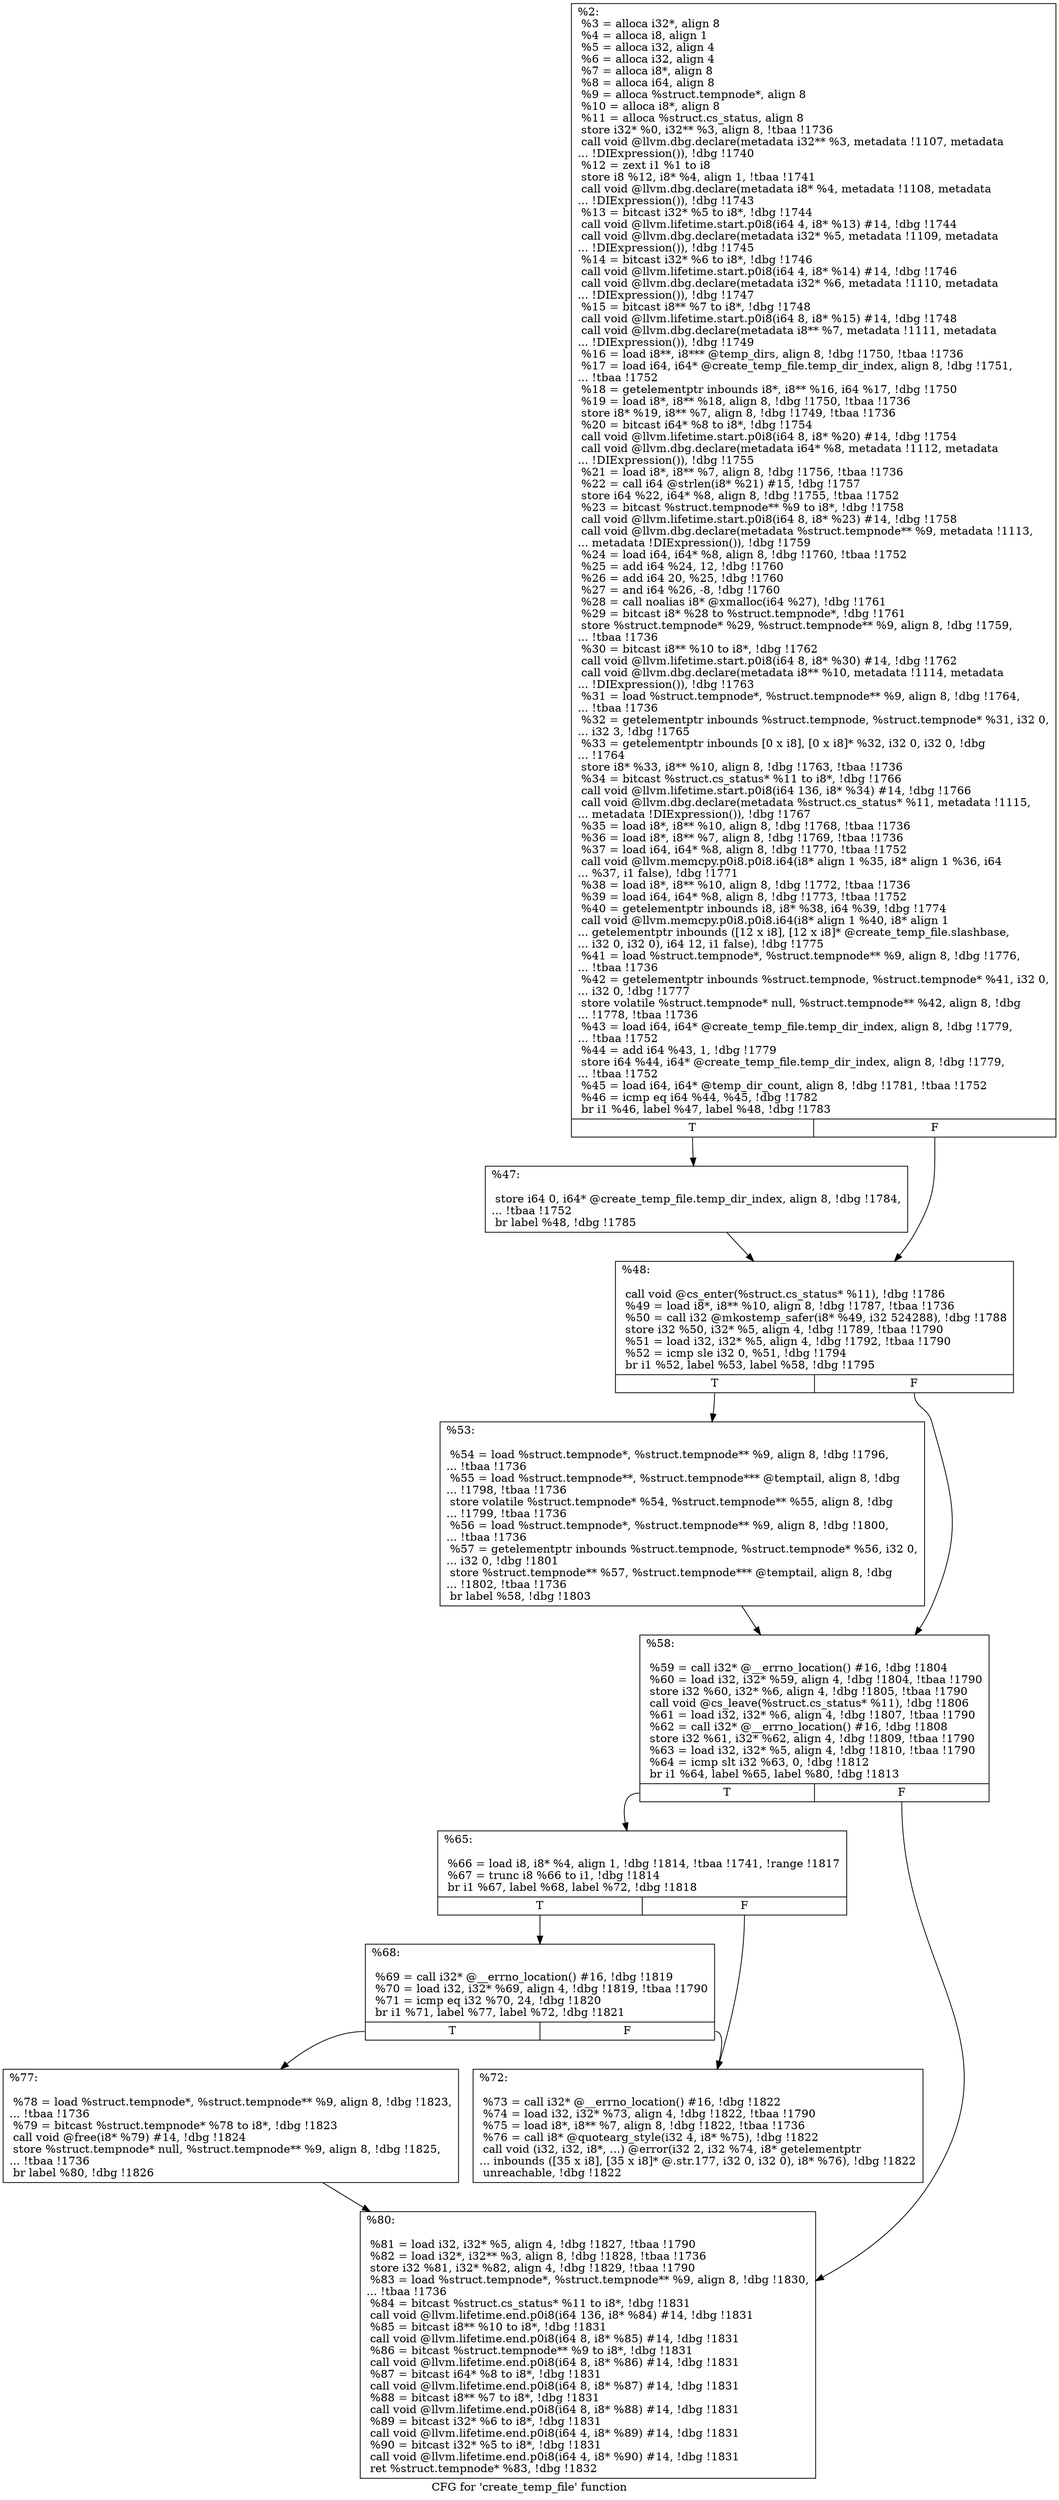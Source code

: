 digraph "CFG for 'create_temp_file' function" {
	label="CFG for 'create_temp_file' function";

	Node0x1fd38c0 [shape=record,label="{%2:\l  %3 = alloca i32*, align 8\l  %4 = alloca i8, align 1\l  %5 = alloca i32, align 4\l  %6 = alloca i32, align 4\l  %7 = alloca i8*, align 8\l  %8 = alloca i64, align 8\l  %9 = alloca %struct.tempnode*, align 8\l  %10 = alloca i8*, align 8\l  %11 = alloca %struct.cs_status, align 8\l  store i32* %0, i32** %3, align 8, !tbaa !1736\l  call void @llvm.dbg.declare(metadata i32** %3, metadata !1107, metadata\l... !DIExpression()), !dbg !1740\l  %12 = zext i1 %1 to i8\l  store i8 %12, i8* %4, align 1, !tbaa !1741\l  call void @llvm.dbg.declare(metadata i8* %4, metadata !1108, metadata\l... !DIExpression()), !dbg !1743\l  %13 = bitcast i32* %5 to i8*, !dbg !1744\l  call void @llvm.lifetime.start.p0i8(i64 4, i8* %13) #14, !dbg !1744\l  call void @llvm.dbg.declare(metadata i32* %5, metadata !1109, metadata\l... !DIExpression()), !dbg !1745\l  %14 = bitcast i32* %6 to i8*, !dbg !1746\l  call void @llvm.lifetime.start.p0i8(i64 4, i8* %14) #14, !dbg !1746\l  call void @llvm.dbg.declare(metadata i32* %6, metadata !1110, metadata\l... !DIExpression()), !dbg !1747\l  %15 = bitcast i8** %7 to i8*, !dbg !1748\l  call void @llvm.lifetime.start.p0i8(i64 8, i8* %15) #14, !dbg !1748\l  call void @llvm.dbg.declare(metadata i8** %7, metadata !1111, metadata\l... !DIExpression()), !dbg !1749\l  %16 = load i8**, i8*** @temp_dirs, align 8, !dbg !1750, !tbaa !1736\l  %17 = load i64, i64* @create_temp_file.temp_dir_index, align 8, !dbg !1751,\l... !tbaa !1752\l  %18 = getelementptr inbounds i8*, i8** %16, i64 %17, !dbg !1750\l  %19 = load i8*, i8** %18, align 8, !dbg !1750, !tbaa !1736\l  store i8* %19, i8** %7, align 8, !dbg !1749, !tbaa !1736\l  %20 = bitcast i64* %8 to i8*, !dbg !1754\l  call void @llvm.lifetime.start.p0i8(i64 8, i8* %20) #14, !dbg !1754\l  call void @llvm.dbg.declare(metadata i64* %8, metadata !1112, metadata\l... !DIExpression()), !dbg !1755\l  %21 = load i8*, i8** %7, align 8, !dbg !1756, !tbaa !1736\l  %22 = call i64 @strlen(i8* %21) #15, !dbg !1757\l  store i64 %22, i64* %8, align 8, !dbg !1755, !tbaa !1752\l  %23 = bitcast %struct.tempnode** %9 to i8*, !dbg !1758\l  call void @llvm.lifetime.start.p0i8(i64 8, i8* %23) #14, !dbg !1758\l  call void @llvm.dbg.declare(metadata %struct.tempnode** %9, metadata !1113,\l... metadata !DIExpression()), !dbg !1759\l  %24 = load i64, i64* %8, align 8, !dbg !1760, !tbaa !1752\l  %25 = add i64 %24, 12, !dbg !1760\l  %26 = add i64 20, %25, !dbg !1760\l  %27 = and i64 %26, -8, !dbg !1760\l  %28 = call noalias i8* @xmalloc(i64 %27), !dbg !1761\l  %29 = bitcast i8* %28 to %struct.tempnode*, !dbg !1761\l  store %struct.tempnode* %29, %struct.tempnode** %9, align 8, !dbg !1759,\l... !tbaa !1736\l  %30 = bitcast i8** %10 to i8*, !dbg !1762\l  call void @llvm.lifetime.start.p0i8(i64 8, i8* %30) #14, !dbg !1762\l  call void @llvm.dbg.declare(metadata i8** %10, metadata !1114, metadata\l... !DIExpression()), !dbg !1763\l  %31 = load %struct.tempnode*, %struct.tempnode** %9, align 8, !dbg !1764,\l... !tbaa !1736\l  %32 = getelementptr inbounds %struct.tempnode, %struct.tempnode* %31, i32 0,\l... i32 3, !dbg !1765\l  %33 = getelementptr inbounds [0 x i8], [0 x i8]* %32, i32 0, i32 0, !dbg\l... !1764\l  store i8* %33, i8** %10, align 8, !dbg !1763, !tbaa !1736\l  %34 = bitcast %struct.cs_status* %11 to i8*, !dbg !1766\l  call void @llvm.lifetime.start.p0i8(i64 136, i8* %34) #14, !dbg !1766\l  call void @llvm.dbg.declare(metadata %struct.cs_status* %11, metadata !1115,\l... metadata !DIExpression()), !dbg !1767\l  %35 = load i8*, i8** %10, align 8, !dbg !1768, !tbaa !1736\l  %36 = load i8*, i8** %7, align 8, !dbg !1769, !tbaa !1736\l  %37 = load i64, i64* %8, align 8, !dbg !1770, !tbaa !1752\l  call void @llvm.memcpy.p0i8.p0i8.i64(i8* align 1 %35, i8* align 1 %36, i64\l... %37, i1 false), !dbg !1771\l  %38 = load i8*, i8** %10, align 8, !dbg !1772, !tbaa !1736\l  %39 = load i64, i64* %8, align 8, !dbg !1773, !tbaa !1752\l  %40 = getelementptr inbounds i8, i8* %38, i64 %39, !dbg !1774\l  call void @llvm.memcpy.p0i8.p0i8.i64(i8* align 1 %40, i8* align 1\l... getelementptr inbounds ([12 x i8], [12 x i8]* @create_temp_file.slashbase,\l... i32 0, i32 0), i64 12, i1 false), !dbg !1775\l  %41 = load %struct.tempnode*, %struct.tempnode** %9, align 8, !dbg !1776,\l... !tbaa !1736\l  %42 = getelementptr inbounds %struct.tempnode, %struct.tempnode* %41, i32 0,\l... i32 0, !dbg !1777\l  store volatile %struct.tempnode* null, %struct.tempnode** %42, align 8, !dbg\l... !1778, !tbaa !1736\l  %43 = load i64, i64* @create_temp_file.temp_dir_index, align 8, !dbg !1779,\l... !tbaa !1752\l  %44 = add i64 %43, 1, !dbg !1779\l  store i64 %44, i64* @create_temp_file.temp_dir_index, align 8, !dbg !1779,\l... !tbaa !1752\l  %45 = load i64, i64* @temp_dir_count, align 8, !dbg !1781, !tbaa !1752\l  %46 = icmp eq i64 %44, %45, !dbg !1782\l  br i1 %46, label %47, label %48, !dbg !1783\l|{<s0>T|<s1>F}}"];
	Node0x1fd38c0:s0 -> Node0x1fd82e0;
	Node0x1fd38c0:s1 -> Node0x1fd8330;
	Node0x1fd82e0 [shape=record,label="{%47:\l\l  store i64 0, i64* @create_temp_file.temp_dir_index, align 8, !dbg !1784,\l... !tbaa !1752\l  br label %48, !dbg !1785\l}"];
	Node0x1fd82e0 -> Node0x1fd8330;
	Node0x1fd8330 [shape=record,label="{%48:\l\l  call void @cs_enter(%struct.cs_status* %11), !dbg !1786\l  %49 = load i8*, i8** %10, align 8, !dbg !1787, !tbaa !1736\l  %50 = call i32 @mkostemp_safer(i8* %49, i32 524288), !dbg !1788\l  store i32 %50, i32* %5, align 4, !dbg !1789, !tbaa !1790\l  %51 = load i32, i32* %5, align 4, !dbg !1792, !tbaa !1790\l  %52 = icmp sle i32 0, %51, !dbg !1794\l  br i1 %52, label %53, label %58, !dbg !1795\l|{<s0>T|<s1>F}}"];
	Node0x1fd8330:s0 -> Node0x1fd8380;
	Node0x1fd8330:s1 -> Node0x1fd83d0;
	Node0x1fd8380 [shape=record,label="{%53:\l\l  %54 = load %struct.tempnode*, %struct.tempnode** %9, align 8, !dbg !1796,\l... !tbaa !1736\l  %55 = load %struct.tempnode**, %struct.tempnode*** @temptail, align 8, !dbg\l... !1798, !tbaa !1736\l  store volatile %struct.tempnode* %54, %struct.tempnode** %55, align 8, !dbg\l... !1799, !tbaa !1736\l  %56 = load %struct.tempnode*, %struct.tempnode** %9, align 8, !dbg !1800,\l... !tbaa !1736\l  %57 = getelementptr inbounds %struct.tempnode, %struct.tempnode* %56, i32 0,\l... i32 0, !dbg !1801\l  store %struct.tempnode** %57, %struct.tempnode*** @temptail, align 8, !dbg\l... !1802, !tbaa !1736\l  br label %58, !dbg !1803\l}"];
	Node0x1fd8380 -> Node0x1fd83d0;
	Node0x1fd83d0 [shape=record,label="{%58:\l\l  %59 = call i32* @__errno_location() #16, !dbg !1804\l  %60 = load i32, i32* %59, align 4, !dbg !1804, !tbaa !1790\l  store i32 %60, i32* %6, align 4, !dbg !1805, !tbaa !1790\l  call void @cs_leave(%struct.cs_status* %11), !dbg !1806\l  %61 = load i32, i32* %6, align 4, !dbg !1807, !tbaa !1790\l  %62 = call i32* @__errno_location() #16, !dbg !1808\l  store i32 %61, i32* %62, align 4, !dbg !1809, !tbaa !1790\l  %63 = load i32, i32* %5, align 4, !dbg !1810, !tbaa !1790\l  %64 = icmp slt i32 %63, 0, !dbg !1812\l  br i1 %64, label %65, label %80, !dbg !1813\l|{<s0>T|<s1>F}}"];
	Node0x1fd83d0:s0 -> Node0x1fd8420;
	Node0x1fd83d0:s1 -> Node0x1fd8560;
	Node0x1fd8420 [shape=record,label="{%65:\l\l  %66 = load i8, i8* %4, align 1, !dbg !1814, !tbaa !1741, !range !1817\l  %67 = trunc i8 %66 to i1, !dbg !1814\l  br i1 %67, label %68, label %72, !dbg !1818\l|{<s0>T|<s1>F}}"];
	Node0x1fd8420:s0 -> Node0x1fd8470;
	Node0x1fd8420:s1 -> Node0x1fd84c0;
	Node0x1fd8470 [shape=record,label="{%68:\l\l  %69 = call i32* @__errno_location() #16, !dbg !1819\l  %70 = load i32, i32* %69, align 4, !dbg !1819, !tbaa !1790\l  %71 = icmp eq i32 %70, 24, !dbg !1820\l  br i1 %71, label %77, label %72, !dbg !1821\l|{<s0>T|<s1>F}}"];
	Node0x1fd8470:s0 -> Node0x1fd8510;
	Node0x1fd8470:s1 -> Node0x1fd84c0;
	Node0x1fd84c0 [shape=record,label="{%72:\l\l  %73 = call i32* @__errno_location() #16, !dbg !1822\l  %74 = load i32, i32* %73, align 4, !dbg !1822, !tbaa !1790\l  %75 = load i8*, i8** %7, align 8, !dbg !1822, !tbaa !1736\l  %76 = call i8* @quotearg_style(i32 4, i8* %75), !dbg !1822\l  call void (i32, i32, i8*, ...) @error(i32 2, i32 %74, i8* getelementptr\l... inbounds ([35 x i8], [35 x i8]* @.str.177, i32 0, i32 0), i8* %76), !dbg !1822\l  unreachable, !dbg !1822\l}"];
	Node0x1fd8510 [shape=record,label="{%77:\l\l  %78 = load %struct.tempnode*, %struct.tempnode** %9, align 8, !dbg !1823,\l... !tbaa !1736\l  %79 = bitcast %struct.tempnode* %78 to i8*, !dbg !1823\l  call void @free(i8* %79) #14, !dbg !1824\l  store %struct.tempnode* null, %struct.tempnode** %9, align 8, !dbg !1825,\l... !tbaa !1736\l  br label %80, !dbg !1826\l}"];
	Node0x1fd8510 -> Node0x1fd8560;
	Node0x1fd8560 [shape=record,label="{%80:\l\l  %81 = load i32, i32* %5, align 4, !dbg !1827, !tbaa !1790\l  %82 = load i32*, i32** %3, align 8, !dbg !1828, !tbaa !1736\l  store i32 %81, i32* %82, align 4, !dbg !1829, !tbaa !1790\l  %83 = load %struct.tempnode*, %struct.tempnode** %9, align 8, !dbg !1830,\l... !tbaa !1736\l  %84 = bitcast %struct.cs_status* %11 to i8*, !dbg !1831\l  call void @llvm.lifetime.end.p0i8(i64 136, i8* %84) #14, !dbg !1831\l  %85 = bitcast i8** %10 to i8*, !dbg !1831\l  call void @llvm.lifetime.end.p0i8(i64 8, i8* %85) #14, !dbg !1831\l  %86 = bitcast %struct.tempnode** %9 to i8*, !dbg !1831\l  call void @llvm.lifetime.end.p0i8(i64 8, i8* %86) #14, !dbg !1831\l  %87 = bitcast i64* %8 to i8*, !dbg !1831\l  call void @llvm.lifetime.end.p0i8(i64 8, i8* %87) #14, !dbg !1831\l  %88 = bitcast i8** %7 to i8*, !dbg !1831\l  call void @llvm.lifetime.end.p0i8(i64 8, i8* %88) #14, !dbg !1831\l  %89 = bitcast i32* %6 to i8*, !dbg !1831\l  call void @llvm.lifetime.end.p0i8(i64 4, i8* %89) #14, !dbg !1831\l  %90 = bitcast i32* %5 to i8*, !dbg !1831\l  call void @llvm.lifetime.end.p0i8(i64 4, i8* %90) #14, !dbg !1831\l  ret %struct.tempnode* %83, !dbg !1832\l}"];
}
